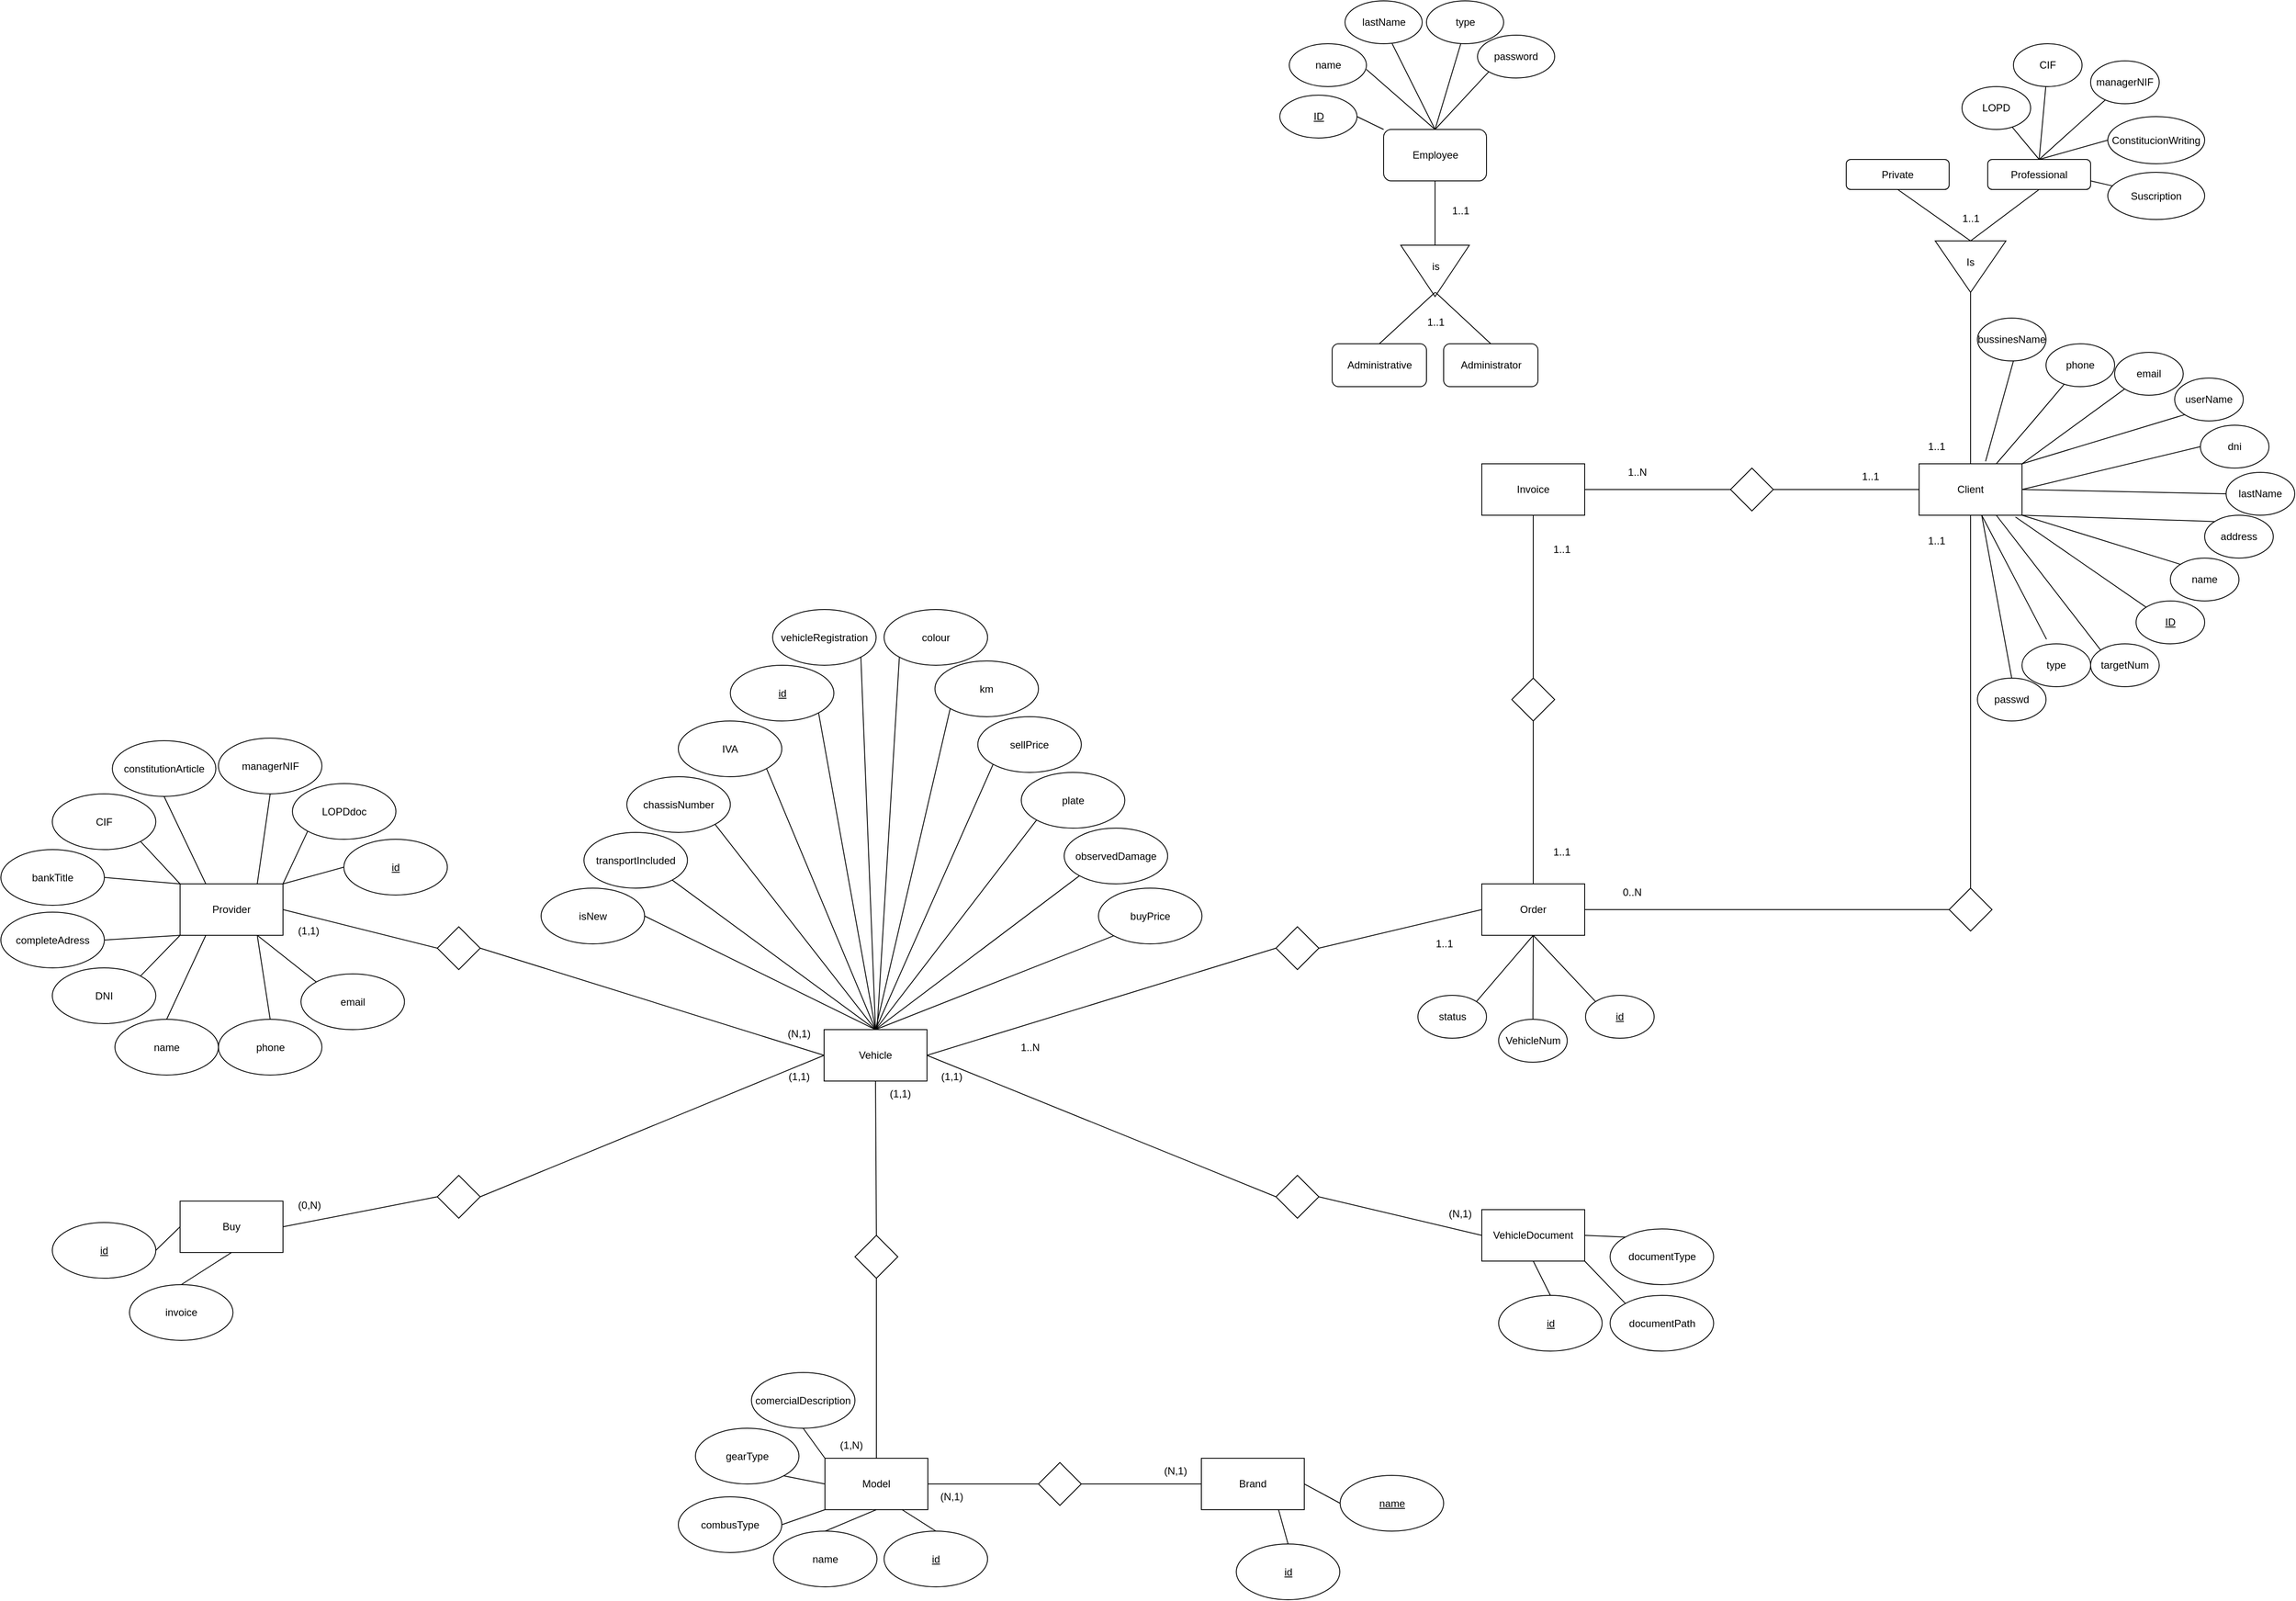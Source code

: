 <mxfile version="22.0.7" type="google">
  <diagram name="Pàgina-1" id="rQd0lZIJdD0Q2j8GUnBG">
    <mxGraphModel grid="1" page="1" gridSize="10" guides="1" tooltips="1" connect="1" arrows="1" fold="1" pageScale="1" pageWidth="827" pageHeight="1169" math="0" shadow="0">
      <root>
        <mxCell id="0" />
        <mxCell id="1" parent="0" />
        <mxCell id="GtskYoYn0J118oQG4hOn-1" value="Vehicle" style="rounded=0;whiteSpace=wrap;html=1;" vertex="1" parent="1">
          <mxGeometry x="1180" y="920" width="120" height="60" as="geometry" />
        </mxCell>
        <mxCell id="GtskYoYn0J118oQG4hOn-2" value="VehicleDocument" style="rounded=0;whiteSpace=wrap;html=1;" vertex="1" parent="1">
          <mxGeometry x="1947" y="1130" width="120" height="60" as="geometry" />
        </mxCell>
        <mxCell id="GtskYoYn0J118oQG4hOn-3" value="Order" style="rounded=0;whiteSpace=wrap;html=1;" vertex="1" parent="1">
          <mxGeometry x="1947" y="750" width="120" height="60" as="geometry" />
        </mxCell>
        <mxCell id="GtskYoYn0J118oQG4hOn-4" value="" style="rhombus;whiteSpace=wrap;html=1;" vertex="1" parent="1">
          <mxGeometry x="1707" y="1090" width="50" height="50" as="geometry" />
        </mxCell>
        <mxCell id="GtskYoYn0J118oQG4hOn-5" value="" style="rhombus;whiteSpace=wrap;html=1;" vertex="1" parent="1">
          <mxGeometry x="1707" y="800" width="50" height="50" as="geometry" />
        </mxCell>
        <mxCell id="GtskYoYn0J118oQG4hOn-6" value="(N,1)" style="text;html=1;strokeColor=none;fillColor=none;align=center;verticalAlign=middle;whiteSpace=wrap;rounded=0;" vertex="1" parent="1">
          <mxGeometry x="1892" y="1120" width="60" height="30" as="geometry" />
        </mxCell>
        <mxCell id="GtskYoYn0J118oQG4hOn-7" value="Model" style="rounded=0;whiteSpace=wrap;html=1;" vertex="1" parent="1">
          <mxGeometry x="1181" y="1420" width="120" height="60" as="geometry" />
        </mxCell>
        <mxCell id="GtskYoYn0J118oQG4hOn-8" value="Brand" style="rounded=0;whiteSpace=wrap;html=1;" vertex="1" parent="1">
          <mxGeometry x="1620" y="1420" width="120" height="60" as="geometry" />
        </mxCell>
        <mxCell id="GtskYoYn0J118oQG4hOn-9" value="" style="rhombus;whiteSpace=wrap;html=1;" vertex="1" parent="1">
          <mxGeometry x="1216" y="1160" width="50" height="50" as="geometry" />
        </mxCell>
        <mxCell id="GtskYoYn0J118oQG4hOn-10" value="" style="rhombus;whiteSpace=wrap;html=1;" vertex="1" parent="1">
          <mxGeometry x="1430" y="1425" width="50" height="50" as="geometry" />
        </mxCell>
        <mxCell id="GtskYoYn0J118oQG4hOn-11" value="" style="endArrow=none;html=1;rounded=0;entryX=0.5;entryY=1;entryDx=0;entryDy=0;exitX=0.5;exitY=0;exitDx=0;exitDy=0;" edge="1" parent="1" source="GtskYoYn0J118oQG4hOn-9" target="GtskYoYn0J118oQG4hOn-1">
          <mxGeometry width="50" height="50" relative="1" as="geometry">
            <mxPoint x="1270" y="1160" as="sourcePoint" />
            <mxPoint x="1320" y="1110" as="targetPoint" />
          </mxGeometry>
        </mxCell>
        <mxCell id="GtskYoYn0J118oQG4hOn-12" value="" style="endArrow=none;html=1;rounded=0;entryX=0.5;entryY=0;entryDx=0;entryDy=0;exitX=0.5;exitY=1;exitDx=0;exitDy=0;" edge="1" parent="1" source="GtskYoYn0J118oQG4hOn-9" target="GtskYoYn0J118oQG4hOn-7">
          <mxGeometry width="50" height="50" relative="1" as="geometry">
            <mxPoint x="1270" y="1160" as="sourcePoint" />
            <mxPoint x="1320" y="1110" as="targetPoint" />
          </mxGeometry>
        </mxCell>
        <mxCell id="GtskYoYn0J118oQG4hOn-13" value="" style="endArrow=none;html=1;rounded=0;entryX=0;entryY=0.5;entryDx=0;entryDy=0;exitX=1;exitY=0.5;exitDx=0;exitDy=0;" edge="1" parent="1" source="GtskYoYn0J118oQG4hOn-10" target="GtskYoYn0J118oQG4hOn-8">
          <mxGeometry width="50" height="50" relative="1" as="geometry">
            <mxPoint x="1270" y="1160" as="sourcePoint" />
            <mxPoint x="1320" y="1110" as="targetPoint" />
          </mxGeometry>
        </mxCell>
        <mxCell id="GtskYoYn0J118oQG4hOn-15" value="" style="endArrow=none;html=1;rounded=0;entryX=0;entryY=0.5;entryDx=0;entryDy=0;exitX=1;exitY=0.5;exitDx=0;exitDy=0;" edge="1" parent="1" source="GtskYoYn0J118oQG4hOn-7" target="GtskYoYn0J118oQG4hOn-10">
          <mxGeometry width="50" height="50" relative="1" as="geometry">
            <mxPoint x="1270" y="1160" as="sourcePoint" />
            <mxPoint x="1320" y="1110" as="targetPoint" />
          </mxGeometry>
        </mxCell>
        <mxCell id="GtskYoYn0J118oQG4hOn-16" value="" style="endArrow=none;html=1;rounded=0;entryX=0;entryY=0.5;entryDx=0;entryDy=0;exitX=1;exitY=0.5;exitDx=0;exitDy=0;" edge="1" parent="1" source="GtskYoYn0J118oQG4hOn-1" target="GtskYoYn0J118oQG4hOn-4">
          <mxGeometry width="50" height="50" relative="1" as="geometry">
            <mxPoint x="1270" y="1130" as="sourcePoint" />
            <mxPoint x="1320" y="1080" as="targetPoint" />
          </mxGeometry>
        </mxCell>
        <mxCell id="GtskYoYn0J118oQG4hOn-17" value="" style="endArrow=none;html=1;rounded=0;entryX=0;entryY=0.5;entryDx=0;entryDy=0;exitX=1;exitY=0.5;exitDx=0;exitDy=0;" edge="1" parent="1" source="GtskYoYn0J118oQG4hOn-4" target="GtskYoYn0J118oQG4hOn-2">
          <mxGeometry width="50" height="50" relative="1" as="geometry">
            <mxPoint x="1447" y="1130" as="sourcePoint" />
            <mxPoint x="1497" y="1080" as="targetPoint" />
          </mxGeometry>
        </mxCell>
        <mxCell id="GtskYoYn0J118oQG4hOn-18" value="" style="endArrow=none;html=1;rounded=0;entryX=0;entryY=0.5;entryDx=0;entryDy=0;exitX=1;exitY=0.5;exitDx=0;exitDy=0;" edge="1" parent="1" source="GtskYoYn0J118oQG4hOn-1" target="GtskYoYn0J118oQG4hOn-5">
          <mxGeometry width="50" height="50" relative="1" as="geometry">
            <mxPoint x="1270" y="1130" as="sourcePoint" />
            <mxPoint x="1320" y="1080" as="targetPoint" />
          </mxGeometry>
        </mxCell>
        <mxCell id="GtskYoYn0J118oQG4hOn-19" value="" style="endArrow=none;html=1;rounded=0;entryX=0;entryY=0.5;entryDx=0;entryDy=0;exitX=1;exitY=0.5;exitDx=0;exitDy=0;" edge="1" parent="1" source="GtskYoYn0J118oQG4hOn-5" target="GtskYoYn0J118oQG4hOn-3">
          <mxGeometry width="50" height="50" relative="1" as="geometry">
            <mxPoint x="1447" y="1130" as="sourcePoint" />
            <mxPoint x="1497" y="1080" as="targetPoint" />
          </mxGeometry>
        </mxCell>
        <mxCell id="GtskYoYn0J118oQG4hOn-20" value="" style="rhombus;whiteSpace=wrap;html=1;" vertex="1" parent="1">
          <mxGeometry x="1982" y="510" width="50" height="50" as="geometry" />
        </mxCell>
        <mxCell id="GtskYoYn0J118oQG4hOn-21" value="Invoice" style="rounded=0;whiteSpace=wrap;html=1;" vertex="1" parent="1">
          <mxGeometry x="1947" y="260" width="120" height="60" as="geometry" />
        </mxCell>
        <mxCell id="GtskYoYn0J118oQG4hOn-22" value="" style="endArrow=none;html=1;rounded=0;entryX=0.5;entryY=1;entryDx=0;entryDy=0;exitX=0.5;exitY=0;exitDx=0;exitDy=0;" edge="1" parent="1" source="GtskYoYn0J118oQG4hOn-3" target="GtskYoYn0J118oQG4hOn-20">
          <mxGeometry width="50" height="50" relative="1" as="geometry">
            <mxPoint x="1727" y="620" as="sourcePoint" />
            <mxPoint x="1777" y="570" as="targetPoint" />
          </mxGeometry>
        </mxCell>
        <mxCell id="GtskYoYn0J118oQG4hOn-23" value="" style="endArrow=none;html=1;rounded=0;entryX=0.5;entryY=1;entryDx=0;entryDy=0;exitX=0.5;exitY=0;exitDx=0;exitDy=0;" edge="1" parent="1" source="GtskYoYn0J118oQG4hOn-20" target="GtskYoYn0J118oQG4hOn-21">
          <mxGeometry width="50" height="50" relative="1" as="geometry">
            <mxPoint x="1727" y="620" as="sourcePoint" />
            <mxPoint x="1777" y="570" as="targetPoint" />
          </mxGeometry>
        </mxCell>
        <mxCell id="GtskYoYn0J118oQG4hOn-24" value="Client" style="rounded=0;whiteSpace=wrap;html=1;" vertex="1" parent="1">
          <mxGeometry x="2457" y="260" width="120" height="60" as="geometry" />
        </mxCell>
        <mxCell id="GtskYoYn0J118oQG4hOn-25" value="" style="rhombus;whiteSpace=wrap;html=1;" vertex="1" parent="1">
          <mxGeometry x="2237" y="265" width="50" height="50" as="geometry" />
        </mxCell>
        <mxCell id="GtskYoYn0J118oQG4hOn-26" value="" style="endArrow=none;html=1;rounded=0;entryX=0;entryY=0.5;entryDx=0;entryDy=0;exitX=1;exitY=0.5;exitDx=0;exitDy=0;" edge="1" parent="1" source="GtskYoYn0J118oQG4hOn-21" target="GtskYoYn0J118oQG4hOn-25">
          <mxGeometry width="50" height="50" relative="1" as="geometry">
            <mxPoint x="2087" y="560" as="sourcePoint" />
            <mxPoint x="2137" y="510" as="targetPoint" />
          </mxGeometry>
        </mxCell>
        <mxCell id="GtskYoYn0J118oQG4hOn-27" value="" style="endArrow=none;html=1;rounded=0;entryX=0;entryY=0.5;entryDx=0;entryDy=0;exitX=1;exitY=0.5;exitDx=0;exitDy=0;" edge="1" parent="1" source="GtskYoYn0J118oQG4hOn-25" target="GtskYoYn0J118oQG4hOn-24">
          <mxGeometry width="50" height="50" relative="1" as="geometry">
            <mxPoint x="2087" y="560" as="sourcePoint" />
            <mxPoint x="2137" y="510" as="targetPoint" />
          </mxGeometry>
        </mxCell>
        <mxCell id="GtskYoYn0J118oQG4hOn-28" value="" style="rhombus;whiteSpace=wrap;html=1;" vertex="1" parent="1">
          <mxGeometry x="2492" y="755" width="50" height="50" as="geometry" />
        </mxCell>
        <mxCell id="GtskYoYn0J118oQG4hOn-29" value="" style="endArrow=none;html=1;rounded=0;entryX=0;entryY=0.5;entryDx=0;entryDy=0;exitX=1;exitY=0.5;exitDx=0;exitDy=0;" edge="1" parent="1" source="GtskYoYn0J118oQG4hOn-3" target="GtskYoYn0J118oQG4hOn-28">
          <mxGeometry width="50" height="50" relative="1" as="geometry">
            <mxPoint x="2087" y="560" as="sourcePoint" />
            <mxPoint x="2137" y="510" as="targetPoint" />
          </mxGeometry>
        </mxCell>
        <mxCell id="GtskYoYn0J118oQG4hOn-30" value="" style="endArrow=none;html=1;rounded=0;entryX=0.5;entryY=1;entryDx=0;entryDy=0;exitX=0.5;exitY=0;exitDx=0;exitDy=0;" edge="1" parent="1" source="GtskYoYn0J118oQG4hOn-28" target="GtskYoYn0J118oQG4hOn-24">
          <mxGeometry width="50" height="50" relative="1" as="geometry">
            <mxPoint x="2087" y="560" as="sourcePoint" />
            <mxPoint x="2137" y="510" as="targetPoint" />
          </mxGeometry>
        </mxCell>
        <mxCell id="GtskYoYn0J118oQG4hOn-31" value="Provider" style="rounded=0;whiteSpace=wrap;html=1;" vertex="1" parent="1">
          <mxGeometry x="429" y="750" width="120" height="60" as="geometry" />
        </mxCell>
        <mxCell id="GtskYoYn0J118oQG4hOn-33" value="" style="rhombus;whiteSpace=wrap;html=1;" vertex="1" parent="1">
          <mxGeometry x="729" y="800" width="50" height="50" as="geometry" />
        </mxCell>
        <mxCell id="GtskYoYn0J118oQG4hOn-34" value="" style="endArrow=none;html=1;rounded=0;entryX=1;entryY=0.5;entryDx=0;entryDy=0;exitX=0;exitY=0.5;exitDx=0;exitDy=0;" edge="1" parent="1" source="GtskYoYn0J118oQG4hOn-1" target="GtskYoYn0J118oQG4hOn-33">
          <mxGeometry width="50" height="50" relative="1" as="geometry">
            <mxPoint x="1310" y="960" as="sourcePoint" />
            <mxPoint x="1540" y="835" as="targetPoint" />
          </mxGeometry>
        </mxCell>
        <mxCell id="GtskYoYn0J118oQG4hOn-35" value="" style="endArrow=none;html=1;rounded=0;entryX=0;entryY=0.5;entryDx=0;entryDy=0;exitX=1;exitY=0.5;exitDx=0;exitDy=0;" edge="1" parent="1" source="GtskYoYn0J118oQG4hOn-31" target="GtskYoYn0J118oQG4hOn-33">
          <mxGeometry width="50" height="50" relative="1" as="geometry">
            <mxPoint x="869" y="1010" as="sourcePoint" />
            <mxPoint x="919" y="960" as="targetPoint" />
          </mxGeometry>
        </mxCell>
        <mxCell id="GtskYoYn0J118oQG4hOn-36" value="" style="rhombus;whiteSpace=wrap;html=1;" vertex="1" parent="1">
          <mxGeometry x="729" y="1090" width="50" height="50" as="geometry" />
        </mxCell>
        <mxCell id="GtskYoYn0J118oQG4hOn-37" value="" style="endArrow=none;html=1;rounded=0;entryX=1;entryY=0.5;entryDx=0;entryDy=0;exitX=0;exitY=0.5;exitDx=0;exitDy=0;" edge="1" parent="1" source="GtskYoYn0J118oQG4hOn-1" target="GtskYoYn0J118oQG4hOn-36">
          <mxGeometry width="50" height="50" relative="1" as="geometry">
            <mxPoint x="1170" y="1095" as="sourcePoint" />
            <mxPoint x="970" y="970" as="targetPoint" />
          </mxGeometry>
        </mxCell>
        <mxCell id="GtskYoYn0J118oQG4hOn-38" value="Buy" style="rounded=0;whiteSpace=wrap;html=1;" vertex="1" parent="1">
          <mxGeometry x="429" y="1120" width="120" height="60" as="geometry" />
        </mxCell>
        <mxCell id="GtskYoYn0J118oQG4hOn-39" value="" style="endArrow=none;html=1;rounded=0;entryX=0;entryY=0.5;entryDx=0;entryDy=0;exitX=1;exitY=0.5;exitDx=0;exitDy=0;" edge="1" parent="1" source="GtskYoYn0J118oQG4hOn-38" target="GtskYoYn0J118oQG4hOn-36">
          <mxGeometry width="50" height="50" relative="1" as="geometry">
            <mxPoint x="559" y="790" as="sourcePoint" />
            <mxPoint x="739" y="835" as="targetPoint" />
          </mxGeometry>
        </mxCell>
        <mxCell id="GtskYoYn0J118oQG4hOn-41" value="transportIncluded" style="ellipse;whiteSpace=wrap;html=1;" vertex="1" parent="1">
          <mxGeometry x="900" y="690" width="120.71" height="65" as="geometry" />
        </mxCell>
        <mxCell id="GtskYoYn0J118oQG4hOn-42" value="Administrator" style="rounded=1;whiteSpace=wrap;html=1;" vertex="1" parent="1">
          <mxGeometry x="1902.5" y="120" width="110" height="50" as="geometry" />
        </mxCell>
        <mxCell id="GtskYoYn0J118oQG4hOn-43" value="Administrative" style="rounded=1;whiteSpace=wrap;html=1;" vertex="1" parent="1">
          <mxGeometry x="1772.5" y="120" width="110" height="50" as="geometry" />
        </mxCell>
        <mxCell id="GtskYoYn0J118oQG4hOn-44" value="" style="triangle;whiteSpace=wrap;html=1;rotation=90;" vertex="1" parent="1">
          <mxGeometry x="1862.5" y="-5" width="60" height="80" as="geometry" />
        </mxCell>
        <mxCell id="GtskYoYn0J118oQG4hOn-45" value="is" style="text;html=1;align=center;verticalAlign=middle;resizable=0;points=[];autosize=1;strokeColor=none;fillColor=none;" vertex="1" parent="1">
          <mxGeometry x="1877.5" y="15" width="30" height="30" as="geometry" />
        </mxCell>
        <mxCell id="GtskYoYn0J118oQG4hOn-46" value="" style="endArrow=none;html=1;rounded=0;exitX=0;exitY=0.5;exitDx=0;exitDy=0;" edge="1" parent="1" source="GtskYoYn0J118oQG4hOn-44">
          <mxGeometry width="50" height="50" relative="1" as="geometry">
            <mxPoint x="1895" y="-40" as="sourcePoint" />
            <mxPoint x="1892.5" y="-70" as="targetPoint" />
          </mxGeometry>
        </mxCell>
        <mxCell id="GtskYoYn0J118oQG4hOn-47" value="1..1" style="text;html=1;align=center;verticalAlign=middle;resizable=0;points=[];autosize=1;strokeColor=none;fillColor=none;" vertex="1" parent="1">
          <mxGeometry x="1902" y="-50" width="40" height="30" as="geometry" />
        </mxCell>
        <mxCell id="GtskYoYn0J118oQG4hOn-48" value="Employee" style="rounded=1;whiteSpace=wrap;html=1;" vertex="1" parent="1">
          <mxGeometry x="1832.5" y="-130" width="120" height="60" as="geometry" />
        </mxCell>
        <mxCell id="GtskYoYn0J118oQG4hOn-49" value="" style="endArrow=none;html=1;rounded=0;exitX=0.5;exitY=0;exitDx=0;exitDy=0;" edge="1" parent="1" source="GtskYoYn0J118oQG4hOn-43">
          <mxGeometry width="50" height="50" relative="1" as="geometry">
            <mxPoint x="1842.5" y="110" as="sourcePoint" />
            <mxPoint x="1892.5" y="60" as="targetPoint" />
          </mxGeometry>
        </mxCell>
        <mxCell id="GtskYoYn0J118oQG4hOn-50" value="" style="endArrow=none;html=1;rounded=0;entryX=0.5;entryY=0;entryDx=0;entryDy=0;" edge="1" parent="1" target="GtskYoYn0J118oQG4hOn-42">
          <mxGeometry width="50" height="50" relative="1" as="geometry">
            <mxPoint x="1893" y="60" as="sourcePoint" />
            <mxPoint x="1942.5" y="10" as="targetPoint" />
          </mxGeometry>
        </mxCell>
        <mxCell id="GtskYoYn0J118oQG4hOn-51" value="name" style="ellipse;whiteSpace=wrap;html=1;" vertex="1" parent="1">
          <mxGeometry x="1722.5" y="-230" width="90" height="50" as="geometry" />
        </mxCell>
        <mxCell id="GtskYoYn0J118oQG4hOn-52" value="lastName" style="ellipse;whiteSpace=wrap;html=1;" vertex="1" parent="1">
          <mxGeometry x="1787.5" y="-280" width="90" height="50" as="geometry" />
        </mxCell>
        <mxCell id="GtskYoYn0J118oQG4hOn-53" value="type" style="ellipse;whiteSpace=wrap;html=1;" vertex="1" parent="1">
          <mxGeometry x="1882.5" y="-280" width="90" height="50" as="geometry" />
        </mxCell>
        <mxCell id="GtskYoYn0J118oQG4hOn-54" value="password" style="ellipse;whiteSpace=wrap;html=1;" vertex="1" parent="1">
          <mxGeometry x="1942" y="-240" width="90" height="50" as="geometry" />
        </mxCell>
        <mxCell id="GtskYoYn0J118oQG4hOn-55" value="" style="endArrow=none;html=1;rounded=0;exitX=0.5;exitY=0;exitDx=0;exitDy=0;" edge="1" parent="1" source="GtskYoYn0J118oQG4hOn-48">
          <mxGeometry width="50" height="50" relative="1" as="geometry">
            <mxPoint x="1762.5" y="-150" as="sourcePoint" />
            <mxPoint x="1812.5" y="-200" as="targetPoint" />
          </mxGeometry>
        </mxCell>
        <mxCell id="GtskYoYn0J118oQG4hOn-56" value="" style="endArrow=none;html=1;rounded=0;exitX=0.5;exitY=0;exitDx=0;exitDy=0;" edge="1" parent="1" source="GtskYoYn0J118oQG4hOn-48">
          <mxGeometry width="50" height="50" relative="1" as="geometry">
            <mxPoint x="1792.5" y="-180" as="sourcePoint" />
            <mxPoint x="1842.5" y="-230" as="targetPoint" />
          </mxGeometry>
        </mxCell>
        <mxCell id="GtskYoYn0J118oQG4hOn-57" value="" style="endArrow=none;html=1;rounded=0;" edge="1" parent="1">
          <mxGeometry width="50" height="50" relative="1" as="geometry">
            <mxPoint x="1892.5" y="-130" as="sourcePoint" />
            <mxPoint x="1922.5" y="-230" as="targetPoint" />
          </mxGeometry>
        </mxCell>
        <mxCell id="GtskYoYn0J118oQG4hOn-58" value="" style="endArrow=none;html=1;rounded=0;exitX=0.5;exitY=0;exitDx=0;exitDy=0;entryX=0;entryY=1;entryDx=0;entryDy=0;" edge="1" parent="1" source="GtskYoYn0J118oQG4hOn-48" target="GtskYoYn0J118oQG4hOn-54">
          <mxGeometry width="50" height="50" relative="1" as="geometry">
            <mxPoint x="1912.5" y="-140" as="sourcePoint" />
            <mxPoint x="1962.5" y="-190" as="targetPoint" />
          </mxGeometry>
        </mxCell>
        <mxCell id="GtskYoYn0J118oQG4hOn-59" value="1..1" style="text;html=1;align=center;verticalAlign=middle;resizable=0;points=[];autosize=1;strokeColor=none;fillColor=none;" vertex="1" parent="1">
          <mxGeometry x="1872.5" y="80" width="40" height="30" as="geometry" />
        </mxCell>
        <mxCell id="GtskYoYn0J118oQG4hOn-60" value="&lt;u&gt;ID&lt;/u&gt;" style="ellipse;whiteSpace=wrap;html=1;" vertex="1" parent="1">
          <mxGeometry x="1711.5" y="-170" width="90" height="50" as="geometry" />
        </mxCell>
        <mxCell id="GtskYoYn0J118oQG4hOn-61" value="" style="endArrow=none;html=1;rounded=0;entryX=1;entryY=0.5;entryDx=0;entryDy=0;exitX=0;exitY=0;exitDx=0;exitDy=0;" edge="1" parent="1" source="GtskYoYn0J118oQG4hOn-48" target="GtskYoYn0J118oQG4hOn-60">
          <mxGeometry width="50" height="50" relative="1" as="geometry">
            <mxPoint x="1831.5" y="-120" as="sourcePoint" />
            <mxPoint x="1881.5" y="-170" as="targetPoint" />
          </mxGeometry>
        </mxCell>
        <mxCell id="GtskYoYn0J118oQG4hOn-63" value="dni" style="ellipse;whiteSpace=wrap;html=1;labelBackgroundColor=none;fontStyle=0;direction=west;" vertex="1" parent="1">
          <mxGeometry x="2785" y="215" width="80" height="50" as="geometry" />
        </mxCell>
        <mxCell id="GtskYoYn0J118oQG4hOn-64" value="email" style="ellipse;whiteSpace=wrap;html=1;labelBackgroundColor=none;fontStyle=0;direction=west;" vertex="1" parent="1">
          <mxGeometry x="2685" y="130" width="80" height="50" as="geometry" />
        </mxCell>
        <mxCell id="GtskYoYn0J118oQG4hOn-65" value="userName" style="ellipse;whiteSpace=wrap;html=1;labelBackgroundColor=none;fontStyle=0;direction=west;" vertex="1" parent="1">
          <mxGeometry x="2755" y="160" width="80" height="50" as="geometry" />
        </mxCell>
        <mxCell id="GtskYoYn0J118oQG4hOn-67" value="lastName" style="ellipse;whiteSpace=wrap;html=1;labelBackgroundColor=none;fontStyle=0;direction=west;" vertex="1" parent="1">
          <mxGeometry x="2815" y="270" width="80" height="50" as="geometry" />
        </mxCell>
        <mxCell id="GtskYoYn0J118oQG4hOn-68" value="name" style="ellipse;whiteSpace=wrap;html=1;labelBackgroundColor=none;fontStyle=0;direction=west;" vertex="1" parent="1">
          <mxGeometry x="2750" y="370" width="80" height="50" as="geometry" />
        </mxCell>
        <mxCell id="GtskYoYn0J118oQG4hOn-69" value="address" style="ellipse;whiteSpace=wrap;html=1;labelBackgroundColor=none;fontStyle=0;direction=west;" vertex="1" parent="1">
          <mxGeometry x="2790" y="320" width="80" height="50" as="geometry" />
        </mxCell>
        <mxCell id="GtskYoYn0J118oQG4hOn-70" value="targetNum" style="ellipse;whiteSpace=wrap;html=1;labelBackgroundColor=none;fontStyle=0;direction=west;" vertex="1" parent="1">
          <mxGeometry x="2657" y="470" width="80" height="50" as="geometry" />
        </mxCell>
        <mxCell id="GtskYoYn0J118oQG4hOn-79" value="" style="endArrow=none;html=1;rounded=0;entryX=1;entryY=0.5;entryDx=0;entryDy=0;fontColor=#000000;labelBackgroundColor=none;fontStyle=0;exitX=0.5;exitY=0;exitDx=0;exitDy=0;" edge="1" parent="1" source="GtskYoYn0J118oQG4hOn-24" target="GtskYoYn0J118oQG4hOn-80">
          <mxGeometry width="50" height="50" relative="1" as="geometry">
            <mxPoint x="2857" y="170" as="sourcePoint" />
            <mxPoint x="2657" y="130" as="targetPoint" />
          </mxGeometry>
        </mxCell>
        <mxCell id="GtskYoYn0J118oQG4hOn-80" value="" style="triangle;whiteSpace=wrap;html=1;direction=east;labelBackgroundColor=none;fontStyle=0;rotation=90;" vertex="1" parent="1">
          <mxGeometry x="2487" y="-11.25" width="60" height="82.5" as="geometry" />
        </mxCell>
        <mxCell id="GtskYoYn0J118oQG4hOn-81" value="" style="endArrow=none;html=1;rounded=0;entryX=0;entryY=0.5;entryDx=0;entryDy=0;fontColor=#000000;labelBackgroundColor=none;fontStyle=0;exitX=0.5;exitY=1;exitDx=0;exitDy=0;" edge="1" parent="1" source="GtskYoYn0J118oQG4hOn-83" target="GtskYoYn0J118oQG4hOn-80">
          <mxGeometry width="50" height="50" relative="1" as="geometry">
            <mxPoint x="2462" y="-60" as="sourcePoint" />
            <mxPoint x="2515" y="3.75" as="targetPoint" />
          </mxGeometry>
        </mxCell>
        <mxCell id="GtskYoYn0J118oQG4hOn-82" value="" style="endArrow=none;html=1;rounded=0;entryX=0;entryY=0.5;entryDx=0;entryDy=0;exitX=0.5;exitY=1;exitDx=0;exitDy=0;fontColor=#000000;labelBackgroundColor=none;fontStyle=0" edge="1" parent="1" source="GtskYoYn0J118oQG4hOn-84" target="GtskYoYn0J118oQG4hOn-80">
          <mxGeometry width="50" height="50" relative="1" as="geometry">
            <mxPoint x="2447" y="-100" as="sourcePoint" />
            <mxPoint x="2515" y="3.75" as="targetPoint" />
          </mxGeometry>
        </mxCell>
        <mxCell id="GtskYoYn0J118oQG4hOn-83" value="Private" style="rounded=1;whiteSpace=wrap;html=1;labelBackgroundColor=none;fontStyle=0" vertex="1" parent="1">
          <mxGeometry x="2372" y="-95" width="120" height="35" as="geometry" />
        </mxCell>
        <mxCell id="GtskYoYn0J118oQG4hOn-84" value="Professional" style="rounded=1;whiteSpace=wrap;html=1;labelBackgroundColor=none;fontStyle=0" vertex="1" parent="1">
          <mxGeometry x="2537" y="-95" width="120" height="35" as="geometry" />
        </mxCell>
        <mxCell id="GtskYoYn0J118oQG4hOn-86" value="LOPD" style="ellipse;whiteSpace=wrap;html=1;labelBackgroundColor=none;fontStyle=0" vertex="1" parent="1">
          <mxGeometry x="2507" y="-180" width="80" height="50" as="geometry" />
        </mxCell>
        <mxCell id="GtskYoYn0J118oQG4hOn-87" value="CIF" style="ellipse;whiteSpace=wrap;html=1;labelBackgroundColor=none;fontStyle=0" vertex="1" parent="1">
          <mxGeometry x="2567" y="-230" width="80" height="50" as="geometry" />
        </mxCell>
        <mxCell id="GtskYoYn0J118oQG4hOn-88" value="managerNIF" style="ellipse;whiteSpace=wrap;html=1;labelBackgroundColor=none;fontStyle=0" vertex="1" parent="1">
          <mxGeometry x="2657" y="-210" width="80" height="50" as="geometry" />
        </mxCell>
        <mxCell id="GtskYoYn0J118oQG4hOn-89" value="ConstitucionWriting" style="ellipse;whiteSpace=wrap;html=1;labelBackgroundColor=none;fontStyle=0" vertex="1" parent="1">
          <mxGeometry x="2677" y="-145" width="113" height="55" as="geometry" />
        </mxCell>
        <mxCell id="GtskYoYn0J118oQG4hOn-91" value="" style="endArrow=none;html=1;rounded=0;entryX=0.5;entryY=0;entryDx=0;entryDy=0;fontColor=#000000;labelBackgroundColor=none;fontStyle=0" edge="1" parent="1" source="GtskYoYn0J118oQG4hOn-86" target="GtskYoYn0J118oQG4hOn-84">
          <mxGeometry width="50" height="50" relative="1" as="geometry">
            <mxPoint x="2874" y="-87" as="sourcePoint" />
            <mxPoint x="3105" y="70" as="targetPoint" />
          </mxGeometry>
        </mxCell>
        <mxCell id="GtskYoYn0J118oQG4hOn-92" value="" style="endArrow=none;html=1;rounded=0;entryX=0.5;entryY=0;entryDx=0;entryDy=0;fontColor=#000000;labelBackgroundColor=none;fontStyle=0" edge="1" parent="1" source="GtskYoYn0J118oQG4hOn-87" target="GtskYoYn0J118oQG4hOn-84">
          <mxGeometry width="50" height="50" relative="1" as="geometry">
            <mxPoint x="2593" y="-130" as="sourcePoint" />
            <mxPoint x="2607" y="-85" as="targetPoint" />
          </mxGeometry>
        </mxCell>
        <mxCell id="GtskYoYn0J118oQG4hOn-93" value="" style="endArrow=none;html=1;rounded=0;entryX=0.5;entryY=0;entryDx=0;entryDy=0;fontColor=#000000;labelBackgroundColor=none;fontStyle=0" edge="1" parent="1" source="GtskYoYn0J118oQG4hOn-88" target="GtskYoYn0J118oQG4hOn-84">
          <mxGeometry width="50" height="50" relative="1" as="geometry">
            <mxPoint x="2603" y="-120" as="sourcePoint" />
            <mxPoint x="2617" y="-75" as="targetPoint" />
          </mxGeometry>
        </mxCell>
        <mxCell id="GtskYoYn0J118oQG4hOn-94" value="" style="endArrow=none;html=1;rounded=0;entryX=0.5;entryY=0;entryDx=0;entryDy=0;exitX=0;exitY=0.5;exitDx=0;exitDy=0;fontColor=#000000;labelBackgroundColor=none;fontStyle=0" edge="1" parent="1" source="GtskYoYn0J118oQG4hOn-89" target="GtskYoYn0J118oQG4hOn-84">
          <mxGeometry width="50" height="50" relative="1" as="geometry">
            <mxPoint x="2613" y="-110" as="sourcePoint" />
            <mxPoint x="2627" y="-65" as="targetPoint" />
          </mxGeometry>
        </mxCell>
        <mxCell id="GtskYoYn0J118oQG4hOn-95" value="&lt;u&gt;id&lt;/u&gt;" style="ellipse;whiteSpace=wrap;html=1;labelBackgroundColor=none;fontStyle=0" vertex="1" parent="1">
          <mxGeometry x="2068" y="880" width="80" height="50" as="geometry" />
        </mxCell>
        <mxCell id="GtskYoYn0J118oQG4hOn-96" value="VehicleNum" style="ellipse;whiteSpace=wrap;html=1;labelBackgroundColor=none;fontStyle=0" vertex="1" parent="1">
          <mxGeometry x="1966.64" y="908" width="80" height="50" as="geometry" />
        </mxCell>
        <mxCell id="GtskYoYn0J118oQG4hOn-97" value="status" style="ellipse;whiteSpace=wrap;html=1;labelBackgroundColor=none;fontStyle=0" vertex="1" parent="1">
          <mxGeometry x="1872.5" y="880" width="80" height="50" as="geometry" />
        </mxCell>
        <mxCell id="Mf4tUPSk8gqxLMfb0aqy-1" value="chassisNumber" style="ellipse;whiteSpace=wrap;html=1;" vertex="1" parent="1">
          <mxGeometry x="950" y="625" width="120.71" height="65" as="geometry" />
        </mxCell>
        <mxCell id="Mf4tUPSk8gqxLMfb0aqy-2" value="isNew" style="ellipse;whiteSpace=wrap;html=1;" vertex="1" parent="1">
          <mxGeometry x="850" y="755" width="120.71" height="65" as="geometry" />
        </mxCell>
        <mxCell id="Mf4tUPSk8gqxLMfb0aqy-3" value="&lt;u&gt;id&lt;/u&gt;" style="ellipse;whiteSpace=wrap;html=1;" vertex="1" parent="1">
          <mxGeometry x="1070.71" y="495" width="120.71" height="65" as="geometry" />
        </mxCell>
        <mxCell id="Mf4tUPSk8gqxLMfb0aqy-4" value="IVA" style="ellipse;whiteSpace=wrap;html=1;" vertex="1" parent="1">
          <mxGeometry x="1010" y="560" width="120.71" height="65" as="geometry" />
        </mxCell>
        <mxCell id="Mf4tUPSk8gqxLMfb0aqy-6" value="km" style="ellipse;whiteSpace=wrap;html=1;" vertex="1" parent="1">
          <mxGeometry x="1309.29" y="490" width="120.71" height="65" as="geometry" />
        </mxCell>
        <mxCell id="Mf4tUPSk8gqxLMfb0aqy-7" value="sellPrice" style="ellipse;whiteSpace=wrap;html=1;" vertex="1" parent="1">
          <mxGeometry x="1359.29" y="555" width="120.71" height="65" as="geometry" />
        </mxCell>
        <mxCell id="Mf4tUPSk8gqxLMfb0aqy-8" value="plate" style="ellipse;whiteSpace=wrap;html=1;" vertex="1" parent="1">
          <mxGeometry x="1410" y="620" width="120.71" height="65" as="geometry" />
        </mxCell>
        <mxCell id="Mf4tUPSk8gqxLMfb0aqy-9" value="observedDamage" style="ellipse;whiteSpace=wrap;html=1;" vertex="1" parent="1">
          <mxGeometry x="1460" y="685" width="120.71" height="65" as="geometry" />
        </mxCell>
        <mxCell id="Mf4tUPSk8gqxLMfb0aqy-10" value="buyPrice" style="ellipse;whiteSpace=wrap;html=1;" vertex="1" parent="1">
          <mxGeometry x="1500" y="755" width="120.71" height="65" as="geometry" />
        </mxCell>
        <mxCell id="Mf4tUPSk8gqxLMfb0aqy-11" value="colour" style="ellipse;whiteSpace=wrap;html=1;" vertex="1" parent="1">
          <mxGeometry x="1250" y="430" width="120.71" height="65" as="geometry" />
        </mxCell>
        <mxCell id="Mf4tUPSk8gqxLMfb0aqy-12" value="vehicleRegistration" style="ellipse;whiteSpace=wrap;html=1;" vertex="1" parent="1">
          <mxGeometry x="1120" y="430" width="120.71" height="65" as="geometry" />
        </mxCell>
        <mxCell id="Mf4tUPSk8gqxLMfb0aqy-13" value="" style="endArrow=none;html=1;rounded=0;entryX=0.5;entryY=0;entryDx=0;entryDy=0;exitX=1;exitY=0.5;exitDx=0;exitDy=0;" edge="1" parent="1" source="Mf4tUPSk8gqxLMfb0aqy-2" target="GtskYoYn0J118oQG4hOn-1">
          <mxGeometry width="50" height="50" relative="1" as="geometry">
            <mxPoint x="1220" y="740" as="sourcePoint" />
            <mxPoint x="1270" y="690" as="targetPoint" />
          </mxGeometry>
        </mxCell>
        <mxCell id="Mf4tUPSk8gqxLMfb0aqy-14" value="" style="endArrow=none;html=1;rounded=0;exitX=1;exitY=1;exitDx=0;exitDy=0;entryX=0.5;entryY=0;entryDx=0;entryDy=0;" edge="1" parent="1" source="GtskYoYn0J118oQG4hOn-41" target="GtskYoYn0J118oQG4hOn-1">
          <mxGeometry width="50" height="50" relative="1" as="geometry">
            <mxPoint x="981" y="798" as="sourcePoint" />
            <mxPoint x="1260" y="780" as="targetPoint" />
          </mxGeometry>
        </mxCell>
        <mxCell id="Mf4tUPSk8gqxLMfb0aqy-15" value="" style="endArrow=none;html=1;rounded=0;entryX=1;entryY=1;entryDx=0;entryDy=0;exitX=0.5;exitY=0;exitDx=0;exitDy=0;" edge="1" parent="1" source="GtskYoYn0J118oQG4hOn-1" target="Mf4tUPSk8gqxLMfb0aqy-1">
          <mxGeometry width="50" height="50" relative="1" as="geometry">
            <mxPoint x="1220" y="740" as="sourcePoint" />
            <mxPoint x="1270" y="690" as="targetPoint" />
          </mxGeometry>
        </mxCell>
        <mxCell id="Mf4tUPSk8gqxLMfb0aqy-16" value="" style="endArrow=none;html=1;rounded=0;entryX=1;entryY=1;entryDx=0;entryDy=0;exitX=0.5;exitY=0;exitDx=0;exitDy=0;" edge="1" parent="1" source="GtskYoYn0J118oQG4hOn-1" target="Mf4tUPSk8gqxLMfb0aqy-4">
          <mxGeometry width="50" height="50" relative="1" as="geometry">
            <mxPoint x="1220" y="740" as="sourcePoint" />
            <mxPoint x="1270" y="690" as="targetPoint" />
          </mxGeometry>
        </mxCell>
        <mxCell id="Mf4tUPSk8gqxLMfb0aqy-17" value="" style="endArrow=none;html=1;rounded=0;entryX=1;entryY=1;entryDx=0;entryDy=0;exitX=0.5;exitY=0;exitDx=0;exitDy=0;" edge="1" parent="1" source="GtskYoYn0J118oQG4hOn-1" target="Mf4tUPSk8gqxLMfb0aqy-3">
          <mxGeometry width="50" height="50" relative="1" as="geometry">
            <mxPoint x="1220" y="740" as="sourcePoint" />
            <mxPoint x="1270" y="690" as="targetPoint" />
          </mxGeometry>
        </mxCell>
        <mxCell id="Mf4tUPSk8gqxLMfb0aqy-18" value="" style="endArrow=none;html=1;rounded=0;entryX=1;entryY=1;entryDx=0;entryDy=0;exitX=0.5;exitY=0;exitDx=0;exitDy=0;" edge="1" parent="1" source="GtskYoYn0J118oQG4hOn-1" target="Mf4tUPSk8gqxLMfb0aqy-12">
          <mxGeometry width="50" height="50" relative="1" as="geometry">
            <mxPoint x="1220" y="740" as="sourcePoint" />
            <mxPoint x="1270" y="690" as="targetPoint" />
          </mxGeometry>
        </mxCell>
        <mxCell id="Mf4tUPSk8gqxLMfb0aqy-19" value="" style="endArrow=none;html=1;rounded=0;entryX=0;entryY=1;entryDx=0;entryDy=0;" edge="1" parent="1" source="GtskYoYn0J118oQG4hOn-1" target="Mf4tUPSk8gqxLMfb0aqy-11">
          <mxGeometry width="50" height="50" relative="1" as="geometry">
            <mxPoint x="1220" y="740" as="sourcePoint" />
            <mxPoint x="1270" y="690" as="targetPoint" />
          </mxGeometry>
        </mxCell>
        <mxCell id="Mf4tUPSk8gqxLMfb0aqy-20" value="" style="endArrow=none;html=1;rounded=0;entryX=0;entryY=1;entryDx=0;entryDy=0;exitX=0.5;exitY=0;exitDx=0;exitDy=0;" edge="1" parent="1" source="GtskYoYn0J118oQG4hOn-1" target="Mf4tUPSk8gqxLMfb0aqy-6">
          <mxGeometry width="50" height="50" relative="1" as="geometry">
            <mxPoint x="1220" y="740" as="sourcePoint" />
            <mxPoint x="1270" y="690" as="targetPoint" />
          </mxGeometry>
        </mxCell>
        <mxCell id="Mf4tUPSk8gqxLMfb0aqy-21" value="" style="endArrow=none;html=1;rounded=0;entryX=0;entryY=1;entryDx=0;entryDy=0;exitX=0.5;exitY=0;exitDx=0;exitDy=0;" edge="1" parent="1" source="GtskYoYn0J118oQG4hOn-1" target="Mf4tUPSk8gqxLMfb0aqy-7">
          <mxGeometry width="50" height="50" relative="1" as="geometry">
            <mxPoint x="1220" y="740" as="sourcePoint" />
            <mxPoint x="1270" y="690" as="targetPoint" />
          </mxGeometry>
        </mxCell>
        <mxCell id="Mf4tUPSk8gqxLMfb0aqy-22" value="" style="endArrow=none;html=1;rounded=0;entryX=0;entryY=1;entryDx=0;entryDy=0;exitX=0.5;exitY=0;exitDx=0;exitDy=0;" edge="1" parent="1" source="GtskYoYn0J118oQG4hOn-1" target="Mf4tUPSk8gqxLMfb0aqy-8">
          <mxGeometry width="50" height="50" relative="1" as="geometry">
            <mxPoint x="1220" y="740" as="sourcePoint" />
            <mxPoint x="1270" y="690" as="targetPoint" />
          </mxGeometry>
        </mxCell>
        <mxCell id="Mf4tUPSk8gqxLMfb0aqy-23" value="" style="endArrow=none;html=1;rounded=0;entryX=0;entryY=1;entryDx=0;entryDy=0;exitX=0.5;exitY=0;exitDx=0;exitDy=0;" edge="1" parent="1" source="GtskYoYn0J118oQG4hOn-1" target="Mf4tUPSk8gqxLMfb0aqy-9">
          <mxGeometry width="50" height="50" relative="1" as="geometry">
            <mxPoint x="1220" y="740" as="sourcePoint" />
            <mxPoint x="1270" y="690" as="targetPoint" />
          </mxGeometry>
        </mxCell>
        <mxCell id="Mf4tUPSk8gqxLMfb0aqy-24" value="" style="endArrow=none;html=1;rounded=0;entryX=0;entryY=1;entryDx=0;entryDy=0;exitX=0.5;exitY=0;exitDx=0;exitDy=0;" edge="1" parent="1" source="GtskYoYn0J118oQG4hOn-1" target="Mf4tUPSk8gqxLMfb0aqy-10">
          <mxGeometry width="50" height="50" relative="1" as="geometry">
            <mxPoint x="1220" y="740" as="sourcePoint" />
            <mxPoint x="1270" y="690" as="targetPoint" />
          </mxGeometry>
        </mxCell>
        <mxCell id="Mf4tUPSk8gqxLMfb0aqy-25" value="&lt;div&gt;(0,N)&lt;/div&gt;" style="text;html=1;strokeColor=none;fillColor=none;align=center;verticalAlign=middle;whiteSpace=wrap;rounded=0;" vertex="1" parent="1">
          <mxGeometry x="550" y="1110" width="60" height="30" as="geometry" />
        </mxCell>
        <mxCell id="Mf4tUPSk8gqxLMfb0aqy-26" value="&lt;div&gt;(1,1)&lt;/div&gt;" style="text;html=1;strokeColor=none;fillColor=none;align=center;verticalAlign=middle;whiteSpace=wrap;rounded=0;" vertex="1" parent="1">
          <mxGeometry x="1121" y="960" width="60" height="30" as="geometry" />
        </mxCell>
        <mxCell id="Mf4tUPSk8gqxLMfb0aqy-27" value="&lt;div&gt;(N,1)&lt;/div&gt;" style="text;html=1;strokeColor=none;fillColor=none;align=center;verticalAlign=middle;whiteSpace=wrap;rounded=0;" vertex="1" parent="1">
          <mxGeometry x="1121" y="910" width="60" height="30" as="geometry" />
        </mxCell>
        <mxCell id="Mf4tUPSk8gqxLMfb0aqy-28" value="(1,1)" style="text;html=1;strokeColor=none;fillColor=none;align=center;verticalAlign=middle;whiteSpace=wrap;rounded=0;" vertex="1" parent="1">
          <mxGeometry x="549" y="790" width="60" height="30" as="geometry" />
        </mxCell>
        <mxCell id="Mf4tUPSk8gqxLMfb0aqy-30" value="(1,1)" style="text;html=1;strokeColor=none;fillColor=none;align=center;verticalAlign=middle;whiteSpace=wrap;rounded=0;" vertex="1" parent="1">
          <mxGeometry x="1299.29" y="960" width="60" height="30" as="geometry" />
        </mxCell>
        <mxCell id="Mf4tUPSk8gqxLMfb0aqy-31" value="&lt;u&gt;id&lt;/u&gt;" style="ellipse;whiteSpace=wrap;html=1;" vertex="1" parent="1">
          <mxGeometry x="1966.64" y="1230" width="120.71" height="65" as="geometry" />
        </mxCell>
        <mxCell id="Mf4tUPSk8gqxLMfb0aqy-32" value="documentType" style="ellipse;whiteSpace=wrap;html=1;" vertex="1" parent="1">
          <mxGeometry x="2096.64" y="1152.5" width="120.71" height="65" as="geometry" />
        </mxCell>
        <mxCell id="Mf4tUPSk8gqxLMfb0aqy-33" value="documentPath" style="ellipse;whiteSpace=wrap;html=1;" vertex="1" parent="1">
          <mxGeometry x="2096.64" y="1230" width="120.71" height="65" as="geometry" />
        </mxCell>
        <mxCell id="Mf4tUPSk8gqxLMfb0aqy-34" value="" style="endArrow=none;html=1;rounded=0;entryX=0.5;entryY=0;entryDx=0;entryDy=0;exitX=0.5;exitY=1;exitDx=0;exitDy=0;" edge="1" parent="1" source="GtskYoYn0J118oQG4hOn-2" target="Mf4tUPSk8gqxLMfb0aqy-31">
          <mxGeometry width="50" height="50" relative="1" as="geometry">
            <mxPoint x="1770" y="1030" as="sourcePoint" />
            <mxPoint x="1820" y="980" as="targetPoint" />
          </mxGeometry>
        </mxCell>
        <mxCell id="Mf4tUPSk8gqxLMfb0aqy-35" value="" style="endArrow=none;html=1;rounded=0;entryX=0;entryY=0;entryDx=0;entryDy=0;exitX=1;exitY=1;exitDx=0;exitDy=0;" edge="1" parent="1" source="GtskYoYn0J118oQG4hOn-2" target="Mf4tUPSk8gqxLMfb0aqy-33">
          <mxGeometry width="50" height="50" relative="1" as="geometry">
            <mxPoint x="1770" y="1030" as="sourcePoint" />
            <mxPoint x="1820" y="980" as="targetPoint" />
          </mxGeometry>
        </mxCell>
        <mxCell id="Mf4tUPSk8gqxLMfb0aqy-36" value="" style="endArrow=none;html=1;rounded=0;entryX=0;entryY=0;entryDx=0;entryDy=0;exitX=1;exitY=0.5;exitDx=0;exitDy=0;" edge="1" parent="1" source="GtskYoYn0J118oQG4hOn-2" target="Mf4tUPSk8gqxLMfb0aqy-32">
          <mxGeometry width="50" height="50" relative="1" as="geometry">
            <mxPoint x="1770" y="1030" as="sourcePoint" />
            <mxPoint x="1820" y="980" as="targetPoint" />
          </mxGeometry>
        </mxCell>
        <mxCell id="Mf4tUPSk8gqxLMfb0aqy-37" value="&lt;u&gt;name&lt;/u&gt;" style="ellipse;whiteSpace=wrap;html=1;" vertex="1" parent="1">
          <mxGeometry x="1781.79" y="1440" width="120.71" height="65" as="geometry" />
        </mxCell>
        <mxCell id="Mf4tUPSk8gqxLMfb0aqy-38" value="&lt;u&gt;id&lt;/u&gt;" style="ellipse;whiteSpace=wrap;html=1;" vertex="1" parent="1">
          <mxGeometry x="1660.71" y="1520" width="120.71" height="65" as="geometry" />
        </mxCell>
        <mxCell id="Mf4tUPSk8gqxLMfb0aqy-39" value="" style="endArrow=none;html=1;rounded=0;entryX=0.75;entryY=1;entryDx=0;entryDy=0;exitX=0.5;exitY=0;exitDx=0;exitDy=0;" edge="1" parent="1" source="Mf4tUPSk8gqxLMfb0aqy-38" target="GtskYoYn0J118oQG4hOn-8">
          <mxGeometry width="50" height="50" relative="1" as="geometry">
            <mxPoint x="1810" y="1170" as="sourcePoint" />
            <mxPoint x="1860" y="1120" as="targetPoint" />
          </mxGeometry>
        </mxCell>
        <mxCell id="Mf4tUPSk8gqxLMfb0aqy-40" value="" style="endArrow=none;html=1;rounded=0;entryX=0;entryY=0.5;entryDx=0;entryDy=0;exitX=1;exitY=0.5;exitDx=0;exitDy=0;" edge="1" parent="1" source="GtskYoYn0J118oQG4hOn-8" target="Mf4tUPSk8gqxLMfb0aqy-37">
          <mxGeometry width="50" height="50" relative="1" as="geometry">
            <mxPoint x="1810" y="1170" as="sourcePoint" />
            <mxPoint x="1860" y="1120" as="targetPoint" />
          </mxGeometry>
        </mxCell>
        <mxCell id="Mf4tUPSk8gqxLMfb0aqy-41" value="(N,1)" style="text;html=1;strokeColor=none;fillColor=none;align=center;verticalAlign=middle;whiteSpace=wrap;rounded=0;" vertex="1" parent="1">
          <mxGeometry x="1560" y="1420" width="60" height="30" as="geometry" />
        </mxCell>
        <mxCell id="Mf4tUPSk8gqxLMfb0aqy-42" value="(N,1)" style="text;html=1;strokeColor=none;fillColor=none;align=center;verticalAlign=middle;whiteSpace=wrap;rounded=0;" vertex="1" parent="1">
          <mxGeometry x="1299.29" y="1450" width="60" height="30" as="geometry" />
        </mxCell>
        <mxCell id="Mf4tUPSk8gqxLMfb0aqy-43" value="comercialDescription" style="ellipse;whiteSpace=wrap;html=1;" vertex="1" parent="1">
          <mxGeometry x="1095.29" y="1320" width="120.71" height="65" as="geometry" />
        </mxCell>
        <mxCell id="Mf4tUPSk8gqxLMfb0aqy-44" value="gearType" style="ellipse;whiteSpace=wrap;html=1;" vertex="1" parent="1">
          <mxGeometry x="1030" y="1385" width="120.71" height="65" as="geometry" />
        </mxCell>
        <mxCell id="Mf4tUPSk8gqxLMfb0aqy-45" value="combusType" style="ellipse;whiteSpace=wrap;html=1;" vertex="1" parent="1">
          <mxGeometry x="1010" y="1465" width="120.71" height="65" as="geometry" />
        </mxCell>
        <mxCell id="Mf4tUPSk8gqxLMfb0aqy-46" value="name" style="ellipse;whiteSpace=wrap;html=1;" vertex="1" parent="1">
          <mxGeometry x="1121" y="1505" width="120.71" height="65" as="geometry" />
        </mxCell>
        <mxCell id="Mf4tUPSk8gqxLMfb0aqy-47" value="&lt;u&gt;id&lt;/u&gt;" style="ellipse;whiteSpace=wrap;html=1;" vertex="1" parent="1">
          <mxGeometry x="1250" y="1505" width="120.71" height="65" as="geometry" />
        </mxCell>
        <mxCell id="Mf4tUPSk8gqxLMfb0aqy-48" value="" style="endArrow=none;html=1;rounded=0;entryX=0.75;entryY=1;entryDx=0;entryDy=0;exitX=0.5;exitY=0;exitDx=0;exitDy=0;" edge="1" parent="1" source="Mf4tUPSk8gqxLMfb0aqy-47" target="GtskYoYn0J118oQG4hOn-7">
          <mxGeometry width="50" height="50" relative="1" as="geometry">
            <mxPoint x="1770" y="1170" as="sourcePoint" />
            <mxPoint x="1820" y="1120" as="targetPoint" />
          </mxGeometry>
        </mxCell>
        <mxCell id="Mf4tUPSk8gqxLMfb0aqy-49" value="" style="endArrow=none;html=1;rounded=0;entryX=0.5;entryY=1;entryDx=0;entryDy=0;exitX=0.5;exitY=0;exitDx=0;exitDy=0;" edge="1" parent="1" source="Mf4tUPSk8gqxLMfb0aqy-46" target="GtskYoYn0J118oQG4hOn-7">
          <mxGeometry width="50" height="50" relative="1" as="geometry">
            <mxPoint x="1770" y="1170" as="sourcePoint" />
            <mxPoint x="1820" y="1120" as="targetPoint" />
          </mxGeometry>
        </mxCell>
        <mxCell id="Mf4tUPSk8gqxLMfb0aqy-50" value="" style="endArrow=none;html=1;rounded=0;entryX=0;entryY=1;entryDx=0;entryDy=0;exitX=1;exitY=0.5;exitDx=0;exitDy=0;" edge="1" parent="1" source="Mf4tUPSk8gqxLMfb0aqy-45" target="GtskYoYn0J118oQG4hOn-7">
          <mxGeometry width="50" height="50" relative="1" as="geometry">
            <mxPoint x="1770" y="1170" as="sourcePoint" />
            <mxPoint x="1820" y="1120" as="targetPoint" />
          </mxGeometry>
        </mxCell>
        <mxCell id="Mf4tUPSk8gqxLMfb0aqy-51" value="" style="endArrow=none;html=1;rounded=0;entryX=1;entryY=1;entryDx=0;entryDy=0;exitX=0;exitY=0.5;exitDx=0;exitDy=0;" edge="1" parent="1" source="GtskYoYn0J118oQG4hOn-7" target="Mf4tUPSk8gqxLMfb0aqy-44">
          <mxGeometry width="50" height="50" relative="1" as="geometry">
            <mxPoint x="1770" y="1170" as="sourcePoint" />
            <mxPoint x="1820" y="1120" as="targetPoint" />
          </mxGeometry>
        </mxCell>
        <mxCell id="Mf4tUPSk8gqxLMfb0aqy-52" value="" style="endArrow=none;html=1;rounded=0;entryX=0.5;entryY=1;entryDx=0;entryDy=0;exitX=0;exitY=0;exitDx=0;exitDy=0;" edge="1" parent="1" source="GtskYoYn0J118oQG4hOn-7" target="Mf4tUPSk8gqxLMfb0aqy-43">
          <mxGeometry width="50" height="50" relative="1" as="geometry">
            <mxPoint x="1770" y="1170" as="sourcePoint" />
            <mxPoint x="1820" y="1120" as="targetPoint" />
          </mxGeometry>
        </mxCell>
        <mxCell id="Mf4tUPSk8gqxLMfb0aqy-53" value="(1,N)" style="text;html=1;strokeColor=none;fillColor=none;align=center;verticalAlign=middle;whiteSpace=wrap;rounded=0;" vertex="1" parent="1">
          <mxGeometry x="1181.71" y="1390" width="60" height="30" as="geometry" />
        </mxCell>
        <mxCell id="Mf4tUPSk8gqxLMfb0aqy-54" value="(1,1)" style="text;html=1;strokeColor=none;fillColor=none;align=center;verticalAlign=middle;whiteSpace=wrap;rounded=0;" vertex="1" parent="1">
          <mxGeometry x="1239.29" y="980" width="60" height="30" as="geometry" />
        </mxCell>
        <mxCell id="Mf4tUPSk8gqxLMfb0aqy-55" value="invoice" style="ellipse;whiteSpace=wrap;html=1;" vertex="1" parent="1">
          <mxGeometry x="370" y="1217.5" width="120.71" height="65" as="geometry" />
        </mxCell>
        <mxCell id="Mf4tUPSk8gqxLMfb0aqy-56" value="&lt;u&gt;id&lt;/u&gt;" style="ellipse;whiteSpace=wrap;html=1;" vertex="1" parent="1">
          <mxGeometry x="280" y="1145" width="120.71" height="65" as="geometry" />
        </mxCell>
        <mxCell id="Mf4tUPSk8gqxLMfb0aqy-57" value="" style="endArrow=none;html=1;rounded=0;entryX=0;entryY=0.5;entryDx=0;entryDy=0;exitX=1;exitY=0.5;exitDx=0;exitDy=0;" edge="1" parent="1" source="Mf4tUPSk8gqxLMfb0aqy-56" target="GtskYoYn0J118oQG4hOn-38">
          <mxGeometry width="50" height="50" relative="1" as="geometry">
            <mxPoint x="630" y="1170" as="sourcePoint" />
            <mxPoint x="680" y="1120" as="targetPoint" />
          </mxGeometry>
        </mxCell>
        <mxCell id="Mf4tUPSk8gqxLMfb0aqy-58" value="" style="endArrow=none;html=1;rounded=0;entryX=0.5;entryY=1;entryDx=0;entryDy=0;exitX=0.5;exitY=0;exitDx=0;exitDy=0;" edge="1" parent="1" source="Mf4tUPSk8gqxLMfb0aqy-55" target="GtskYoYn0J118oQG4hOn-38">
          <mxGeometry width="50" height="50" relative="1" as="geometry">
            <mxPoint x="630" y="1170" as="sourcePoint" />
            <mxPoint x="680" y="1120" as="targetPoint" />
          </mxGeometry>
        </mxCell>
        <mxCell id="Mf4tUPSk8gqxLMfb0aqy-59" value="&lt;u style=&quot;border-color: var(--border-color);&quot;&gt;id&lt;/u&gt;" style="ellipse;whiteSpace=wrap;html=1;" vertex="1" parent="1">
          <mxGeometry x="620" y="698" width="120.71" height="65" as="geometry" />
        </mxCell>
        <mxCell id="Mf4tUPSk8gqxLMfb0aqy-60" value="CIF" style="ellipse;whiteSpace=wrap;html=1;" vertex="1" parent="1">
          <mxGeometry x="280.0" y="645" width="120.71" height="65" as="geometry" />
        </mxCell>
        <mxCell id="Mf4tUPSk8gqxLMfb0aqy-61" value="constitutionArticle" style="ellipse;whiteSpace=wrap;html=1;" vertex="1" parent="1">
          <mxGeometry x="350.0" y="583" width="120.71" height="65" as="geometry" />
        </mxCell>
        <mxCell id="Mf4tUPSk8gqxLMfb0aqy-62" value="LOPDdoc" style="ellipse;whiteSpace=wrap;html=1;" vertex="1" parent="1">
          <mxGeometry x="560" y="633" width="120.71" height="65" as="geometry" />
        </mxCell>
        <mxCell id="Mf4tUPSk8gqxLMfb0aqy-63" value="managerNIF" style="ellipse;whiteSpace=wrap;html=1;" vertex="1" parent="1">
          <mxGeometry x="473.71" y="580" width="120.71" height="65" as="geometry" />
        </mxCell>
        <mxCell id="Mf4tUPSk8gqxLMfb0aqy-64" value="completeAdress" style="ellipse;whiteSpace=wrap;html=1;" vertex="1" parent="1">
          <mxGeometry x="220" y="783" width="120.71" height="65" as="geometry" />
        </mxCell>
        <mxCell id="Mf4tUPSk8gqxLMfb0aqy-65" value="DNI" style="ellipse;whiteSpace=wrap;html=1;" vertex="1" parent="1">
          <mxGeometry x="280" y="848" width="120.71" height="65" as="geometry" />
        </mxCell>
        <mxCell id="Mf4tUPSk8gqxLMfb0aqy-66" value="phone" style="ellipse;whiteSpace=wrap;html=1;" vertex="1" parent="1">
          <mxGeometry x="473.71" y="908" width="120.71" height="65" as="geometry" />
        </mxCell>
        <mxCell id="Mf4tUPSk8gqxLMfb0aqy-67" value="email" style="ellipse;whiteSpace=wrap;html=1;" vertex="1" parent="1">
          <mxGeometry x="570" y="855" width="120.71" height="65" as="geometry" />
        </mxCell>
        <mxCell id="Mf4tUPSk8gqxLMfb0aqy-68" value="name" style="ellipse;whiteSpace=wrap;html=1;" vertex="1" parent="1">
          <mxGeometry x="353" y="908" width="120.71" height="65" as="geometry" />
        </mxCell>
        <mxCell id="Mf4tUPSk8gqxLMfb0aqy-69" value="bankTitle" style="ellipse;whiteSpace=wrap;html=1;" vertex="1" parent="1">
          <mxGeometry x="220" y="710" width="120.71" height="65" as="geometry" />
        </mxCell>
        <mxCell id="Mf4tUPSk8gqxLMfb0aqy-70" value="" style="endArrow=none;html=1;rounded=0;entryX=0;entryY=0.5;entryDx=0;entryDy=0;exitX=1;exitY=0;exitDx=0;exitDy=0;" edge="1" parent="1" source="GtskYoYn0J118oQG4hOn-31" target="Mf4tUPSk8gqxLMfb0aqy-59">
          <mxGeometry width="50" height="50" relative="1" as="geometry">
            <mxPoint x="560" y="890" as="sourcePoint" />
            <mxPoint x="610" y="840" as="targetPoint" />
          </mxGeometry>
        </mxCell>
        <mxCell id="Mf4tUPSk8gqxLMfb0aqy-71" value="" style="endArrow=none;html=1;rounded=0;entryX=0;entryY=1;entryDx=0;entryDy=0;exitX=1;exitY=0;exitDx=0;exitDy=0;" edge="1" parent="1" source="GtskYoYn0J118oQG4hOn-31" target="Mf4tUPSk8gqxLMfb0aqy-62">
          <mxGeometry width="50" height="50" relative="1" as="geometry">
            <mxPoint x="560" y="890" as="sourcePoint" />
            <mxPoint x="610" y="840" as="targetPoint" />
          </mxGeometry>
        </mxCell>
        <mxCell id="Mf4tUPSk8gqxLMfb0aqy-72" value="" style="endArrow=none;html=1;rounded=0;entryX=0.5;entryY=1;entryDx=0;entryDy=0;exitX=0.75;exitY=0;exitDx=0;exitDy=0;" edge="1" parent="1" source="GtskYoYn0J118oQG4hOn-31" target="Mf4tUPSk8gqxLMfb0aqy-63">
          <mxGeometry width="50" height="50" relative="1" as="geometry">
            <mxPoint x="560" y="890" as="sourcePoint" />
            <mxPoint x="610" y="840" as="targetPoint" />
          </mxGeometry>
        </mxCell>
        <mxCell id="Mf4tUPSk8gqxLMfb0aqy-73" value="" style="endArrow=none;html=1;rounded=0;entryX=0.5;entryY=1;entryDx=0;entryDy=0;exitX=0.25;exitY=0;exitDx=0;exitDy=0;" edge="1" parent="1" source="GtskYoYn0J118oQG4hOn-31" target="Mf4tUPSk8gqxLMfb0aqy-61">
          <mxGeometry width="50" height="50" relative="1" as="geometry">
            <mxPoint x="560" y="890" as="sourcePoint" />
            <mxPoint x="610" y="840" as="targetPoint" />
          </mxGeometry>
        </mxCell>
        <mxCell id="Mf4tUPSk8gqxLMfb0aqy-74" value="" style="endArrow=none;html=1;rounded=0;entryX=1;entryY=1;entryDx=0;entryDy=0;exitX=0;exitY=0;exitDx=0;exitDy=0;" edge="1" parent="1" source="GtskYoYn0J118oQG4hOn-31" target="Mf4tUPSk8gqxLMfb0aqy-60">
          <mxGeometry width="50" height="50" relative="1" as="geometry">
            <mxPoint x="560" y="890" as="sourcePoint" />
            <mxPoint x="610" y="840" as="targetPoint" />
          </mxGeometry>
        </mxCell>
        <mxCell id="Mf4tUPSk8gqxLMfb0aqy-75" value="" style="endArrow=none;html=1;rounded=0;entryX=1;entryY=0.5;entryDx=0;entryDy=0;exitX=0;exitY=0;exitDx=0;exitDy=0;" edge="1" parent="1" source="GtskYoYn0J118oQG4hOn-31" target="Mf4tUPSk8gqxLMfb0aqy-69">
          <mxGeometry width="50" height="50" relative="1" as="geometry">
            <mxPoint x="560" y="890" as="sourcePoint" />
            <mxPoint x="610" y="840" as="targetPoint" />
          </mxGeometry>
        </mxCell>
        <mxCell id="Mf4tUPSk8gqxLMfb0aqy-76" value="" style="endArrow=none;html=1;rounded=0;entryX=0;entryY=1;entryDx=0;entryDy=0;exitX=1;exitY=0.5;exitDx=0;exitDy=0;" edge="1" parent="1" source="Mf4tUPSk8gqxLMfb0aqy-64" target="GtskYoYn0J118oQG4hOn-31">
          <mxGeometry width="50" height="50" relative="1" as="geometry">
            <mxPoint x="560" y="890" as="sourcePoint" />
            <mxPoint x="610" y="840" as="targetPoint" />
          </mxGeometry>
        </mxCell>
        <mxCell id="Mf4tUPSk8gqxLMfb0aqy-77" value="" style="endArrow=none;html=1;rounded=0;entryX=0;entryY=1;entryDx=0;entryDy=0;exitX=1;exitY=0;exitDx=0;exitDy=0;" edge="1" parent="1" source="Mf4tUPSk8gqxLMfb0aqy-65" target="GtskYoYn0J118oQG4hOn-31">
          <mxGeometry width="50" height="50" relative="1" as="geometry">
            <mxPoint x="560" y="890" as="sourcePoint" />
            <mxPoint x="610" y="840" as="targetPoint" />
          </mxGeometry>
        </mxCell>
        <mxCell id="Mf4tUPSk8gqxLMfb0aqy-78" value="" style="endArrow=none;html=1;rounded=0;entryX=0.25;entryY=1;entryDx=0;entryDy=0;exitX=0.5;exitY=0;exitDx=0;exitDy=0;" edge="1" parent="1" source="Mf4tUPSk8gqxLMfb0aqy-68" target="GtskYoYn0J118oQG4hOn-31">
          <mxGeometry width="50" height="50" relative="1" as="geometry">
            <mxPoint x="560" y="890" as="sourcePoint" />
            <mxPoint x="610" y="840" as="targetPoint" />
          </mxGeometry>
        </mxCell>
        <mxCell id="Mf4tUPSk8gqxLMfb0aqy-79" value="" style="endArrow=none;html=1;rounded=0;entryX=0.75;entryY=1;entryDx=0;entryDy=0;exitX=0.5;exitY=0;exitDx=0;exitDy=0;" edge="1" parent="1" source="Mf4tUPSk8gqxLMfb0aqy-66" target="GtskYoYn0J118oQG4hOn-31">
          <mxGeometry width="50" height="50" relative="1" as="geometry">
            <mxPoint x="560" y="890" as="sourcePoint" />
            <mxPoint x="610" y="840" as="targetPoint" />
          </mxGeometry>
        </mxCell>
        <mxCell id="Mf4tUPSk8gqxLMfb0aqy-80" value="" style="endArrow=none;html=1;rounded=0;entryX=0.75;entryY=1;entryDx=0;entryDy=0;exitX=0;exitY=0;exitDx=0;exitDy=0;" edge="1" parent="1" source="Mf4tUPSk8gqxLMfb0aqy-67" target="GtskYoYn0J118oQG4hOn-31">
          <mxGeometry width="50" height="50" relative="1" as="geometry">
            <mxPoint x="560" y="890" as="sourcePoint" />
            <mxPoint x="610" y="840" as="targetPoint" />
          </mxGeometry>
        </mxCell>
        <mxCell id="Mf4tUPSk8gqxLMfb0aqy-81" value="" style="endArrow=none;html=1;rounded=0;entryX=1;entryY=1;entryDx=0;entryDy=0;exitX=0.75;exitY=1;exitDx=0;exitDy=0;" edge="1" parent="1" source="GtskYoYn0J118oQG4hOn-24" target="GtskYoYn0J118oQG4hOn-70">
          <mxGeometry width="50" height="50" relative="1" as="geometry">
            <mxPoint x="2270" y="310" as="sourcePoint" />
            <mxPoint x="2320" y="260" as="targetPoint" />
          </mxGeometry>
        </mxCell>
        <mxCell id="Mf4tUPSk8gqxLMfb0aqy-82" value="" style="endArrow=none;html=1;rounded=0;entryX=1;entryY=1;entryDx=0;entryDy=0;exitX=1;exitY=1;exitDx=0;exitDy=0;" edge="1" parent="1" source="GtskYoYn0J118oQG4hOn-24" target="GtskYoYn0J118oQG4hOn-68">
          <mxGeometry width="50" height="50" relative="1" as="geometry">
            <mxPoint x="2270" y="310" as="sourcePoint" />
            <mxPoint x="2320" y="260" as="targetPoint" />
          </mxGeometry>
        </mxCell>
        <mxCell id="Mf4tUPSk8gqxLMfb0aqy-83" value="" style="endArrow=none;html=1;rounded=0;entryX=1;entryY=1;entryDx=0;entryDy=0;exitX=1;exitY=1;exitDx=0;exitDy=0;" edge="1" parent="1" source="GtskYoYn0J118oQG4hOn-24" target="GtskYoYn0J118oQG4hOn-69">
          <mxGeometry width="50" height="50" relative="1" as="geometry">
            <mxPoint x="2270" y="310" as="sourcePoint" />
            <mxPoint x="2320" y="260" as="targetPoint" />
          </mxGeometry>
        </mxCell>
        <mxCell id="Mf4tUPSk8gqxLMfb0aqy-85" value="" style="endArrow=none;html=1;rounded=0;entryX=1;entryY=0.5;entryDx=0;entryDy=0;exitX=1;exitY=0.5;exitDx=0;exitDy=0;" edge="1" parent="1" source="GtskYoYn0J118oQG4hOn-24" target="GtskYoYn0J118oQG4hOn-67">
          <mxGeometry width="50" height="50" relative="1" as="geometry">
            <mxPoint x="2270" y="310" as="sourcePoint" />
            <mxPoint x="2320" y="260" as="targetPoint" />
          </mxGeometry>
        </mxCell>
        <mxCell id="Mf4tUPSk8gqxLMfb0aqy-86" value="" style="endArrow=none;html=1;rounded=0;entryX=1;entryY=0.5;entryDx=0;entryDy=0;exitX=1;exitY=0.5;exitDx=0;exitDy=0;" edge="1" parent="1" source="GtskYoYn0J118oQG4hOn-24" target="GtskYoYn0J118oQG4hOn-63">
          <mxGeometry width="50" height="50" relative="1" as="geometry">
            <mxPoint x="2270" y="310" as="sourcePoint" />
            <mxPoint x="2320" y="260" as="targetPoint" />
          </mxGeometry>
        </mxCell>
        <mxCell id="Mf4tUPSk8gqxLMfb0aqy-87" value="" style="endArrow=none;html=1;rounded=0;entryX=1;entryY=0;entryDx=0;entryDy=0;exitX=1;exitY=0;exitDx=0;exitDy=0;" edge="1" parent="1" source="GtskYoYn0J118oQG4hOn-24" target="GtskYoYn0J118oQG4hOn-65">
          <mxGeometry width="50" height="50" relative="1" as="geometry">
            <mxPoint x="2270" y="310" as="sourcePoint" />
            <mxPoint x="2320" y="260" as="targetPoint" />
          </mxGeometry>
        </mxCell>
        <mxCell id="Mf4tUPSk8gqxLMfb0aqy-88" value="" style="endArrow=none;html=1;rounded=0;entryX=1;entryY=0;entryDx=0;entryDy=0;exitX=1;exitY=0;exitDx=0;exitDy=0;" edge="1" parent="1" source="GtskYoYn0J118oQG4hOn-24" target="GtskYoYn0J118oQG4hOn-64">
          <mxGeometry width="50" height="50" relative="1" as="geometry">
            <mxPoint x="2270" y="310" as="sourcePoint" />
            <mxPoint x="2320" y="260" as="targetPoint" />
          </mxGeometry>
        </mxCell>
        <mxCell id="Mf4tUPSk8gqxLMfb0aqy-89" value="" style="endArrow=none;html=1;rounded=0;entryX=0.5;entryY=1;entryDx=0;entryDy=0;exitX=1;exitY=0;exitDx=0;exitDy=0;" edge="1" parent="1" source="GtskYoYn0J118oQG4hOn-97" target="GtskYoYn0J118oQG4hOn-3">
          <mxGeometry width="50" height="50" relative="1" as="geometry">
            <mxPoint x="1890" y="1030" as="sourcePoint" />
            <mxPoint x="1940" y="980" as="targetPoint" />
          </mxGeometry>
        </mxCell>
        <mxCell id="Mf4tUPSk8gqxLMfb0aqy-90" value="" style="endArrow=none;html=1;rounded=0;entryX=0.5;entryY=1;entryDx=0;entryDy=0;exitX=0.5;exitY=0;exitDx=0;exitDy=0;" edge="1" parent="1" source="GtskYoYn0J118oQG4hOn-96" target="GtskYoYn0J118oQG4hOn-3">
          <mxGeometry width="50" height="50" relative="1" as="geometry">
            <mxPoint x="1890" y="1030" as="sourcePoint" />
            <mxPoint x="1940" y="980" as="targetPoint" />
          </mxGeometry>
        </mxCell>
        <mxCell id="Mf4tUPSk8gqxLMfb0aqy-91" value="" style="endArrow=none;html=1;rounded=0;entryX=0.5;entryY=1;entryDx=0;entryDy=0;exitX=0;exitY=0;exitDx=0;exitDy=0;" edge="1" parent="1" source="GtskYoYn0J118oQG4hOn-95" target="GtskYoYn0J118oQG4hOn-3">
          <mxGeometry width="50" height="50" relative="1" as="geometry">
            <mxPoint x="1890" y="1030" as="sourcePoint" />
            <mxPoint x="1940" y="980" as="targetPoint" />
          </mxGeometry>
        </mxCell>
        <mxCell id="lD1Fnz5esE9qslat1j6H-1" value="type" style="ellipse;whiteSpace=wrap;html=1;labelBackgroundColor=none;fontStyle=0;direction=west;" vertex="1" parent="1">
          <mxGeometry x="2577" y="470" width="80" height="50" as="geometry" />
        </mxCell>
        <mxCell id="lD1Fnz5esE9qslat1j6H-2" value="" style="endArrow=none;html=1;rounded=0;entryX=0.643;entryY=1.106;entryDx=0;entryDy=0;exitX=0.75;exitY=1;exitDx=0;exitDy=0;entryPerimeter=0;" edge="1" parent="1" target="lD1Fnz5esE9qslat1j6H-1">
          <mxGeometry width="50" height="50" relative="1" as="geometry">
            <mxPoint x="2530" y="320" as="sourcePoint" />
            <mxPoint x="2600" y="437" as="targetPoint" />
          </mxGeometry>
        </mxCell>
        <mxCell id="lD1Fnz5esE9qslat1j6H-3" value="Is" style="text;html=1;strokeColor=none;fillColor=none;align=center;verticalAlign=middle;whiteSpace=wrap;rounded=0;" vertex="1" parent="1">
          <mxGeometry x="2487" y="10" width="60" height="30" as="geometry" />
        </mxCell>
        <mxCell id="lD1Fnz5esE9qslat1j6H-4" value="1..1" style="text;html=1;align=center;verticalAlign=middle;resizable=0;points=[];autosize=1;strokeColor=none;fillColor=none;" vertex="1" parent="1">
          <mxGeometry x="2497" y="-41.25" width="40" height="30" as="geometry" />
        </mxCell>
        <mxCell id="lD1Fnz5esE9qslat1j6H-5" value="1..1" style="text;html=1;align=center;verticalAlign=middle;resizable=0;points=[];autosize=1;strokeColor=none;fillColor=none;" vertex="1" parent="1">
          <mxGeometry x="2457" y="225" width="40" height="30" as="geometry" />
        </mxCell>
        <mxCell id="lD1Fnz5esE9qslat1j6H-6" value="1..1" style="text;html=1;align=center;verticalAlign=middle;resizable=0;points=[];autosize=1;strokeColor=none;fillColor=none;" vertex="1" parent="1">
          <mxGeometry x="2380" y="260" width="40" height="30" as="geometry" />
        </mxCell>
        <mxCell id="lD1Fnz5esE9qslat1j6H-7" value="1..N" style="text;html=1;align=center;verticalAlign=middle;resizable=0;points=[];autosize=1;strokeColor=none;fillColor=none;" vertex="1" parent="1">
          <mxGeometry x="2103" y="255" width="50" height="30" as="geometry" />
        </mxCell>
        <mxCell id="lD1Fnz5esE9qslat1j6H-8" value="1..1" style="text;html=1;align=center;verticalAlign=middle;resizable=0;points=[];autosize=1;strokeColor=none;fillColor=none;" vertex="1" parent="1">
          <mxGeometry x="2457" y="335" width="40" height="30" as="geometry" />
        </mxCell>
        <mxCell id="lD1Fnz5esE9qslat1j6H-9" value="0..N" style="text;html=1;align=center;verticalAlign=middle;resizable=0;points=[];autosize=1;strokeColor=none;fillColor=none;" vertex="1" parent="1">
          <mxGeometry x="2096.64" y="745" width="50" height="30" as="geometry" />
        </mxCell>
        <mxCell id="lD1Fnz5esE9qslat1j6H-10" value="1..1" style="text;html=1;align=center;verticalAlign=middle;resizable=0;points=[];autosize=1;strokeColor=none;fillColor=none;" vertex="1" parent="1">
          <mxGeometry x="2020" y="345" width="40" height="30" as="geometry" />
        </mxCell>
        <mxCell id="lD1Fnz5esE9qslat1j6H-11" value="1..1" style="text;html=1;align=center;verticalAlign=middle;resizable=0;points=[];autosize=1;strokeColor=none;fillColor=none;" vertex="1" parent="1">
          <mxGeometry x="2020" y="698" width="40" height="30" as="geometry" />
        </mxCell>
        <mxCell id="lD1Fnz5esE9qslat1j6H-12" value="phone" style="ellipse;whiteSpace=wrap;html=1;labelBackgroundColor=none;fontStyle=0;direction=west;" vertex="1" parent="1">
          <mxGeometry x="2605" y="120" width="80" height="50" as="geometry" />
        </mxCell>
        <mxCell id="lD1Fnz5esE9qslat1j6H-13" value="" style="endArrow=none;html=1;rounded=0;exitX=0.75;exitY=0;exitDx=0;exitDy=0;" edge="1" parent="1" source="GtskYoYn0J118oQG4hOn-24" target="lD1Fnz5esE9qslat1j6H-12">
          <mxGeometry width="50" height="50" relative="1" as="geometry">
            <mxPoint x="2527" y="260" as="sourcePoint" />
            <mxPoint x="2647" y="173" as="targetPoint" />
            <Array as="points">
              <mxPoint x="2590" y="210" />
            </Array>
          </mxGeometry>
        </mxCell>
        <mxCell id="lD1Fnz5esE9qslat1j6H-14" value="bussinesName" style="ellipse;whiteSpace=wrap;html=1;labelBackgroundColor=none;fontStyle=0;direction=west;" vertex="1" parent="1">
          <mxGeometry x="2525" y="90" width="80" height="50" as="geometry" />
        </mxCell>
        <mxCell id="lD1Fnz5esE9qslat1j6H-16" value="" style="endArrow=none;html=1;rounded=0;entryX=1;entryY=0;entryDx=0;entryDy=0;exitX=0.646;exitY=-0.049;exitDx=0;exitDy=0;exitPerimeter=0;" edge="1" parent="1" source="GtskYoYn0J118oQG4hOn-24">
          <mxGeometry width="50" height="50" relative="1" as="geometry">
            <mxPoint x="2447" y="227" as="sourcePoint" />
            <mxPoint x="2567" y="140" as="targetPoint" />
          </mxGeometry>
        </mxCell>
        <mxCell id="lD1Fnz5esE9qslat1j6H-17" value="Suscription" style="ellipse;whiteSpace=wrap;html=1;labelBackgroundColor=none;fontStyle=0" vertex="1" parent="1">
          <mxGeometry x="2677" y="-80" width="113" height="55" as="geometry" />
        </mxCell>
        <mxCell id="lD1Fnz5esE9qslat1j6H-18" value="" style="endArrow=none;html=1;rounded=0;entryX=0.5;entryY=0;entryDx=0;entryDy=0;fontColor=#000000;labelBackgroundColor=none;fontStyle=0" edge="1" parent="1" source="lD1Fnz5esE9qslat1j6H-17">
          <mxGeometry width="50" height="50" relative="1" as="geometry">
            <mxPoint x="2737" y="-92" as="sourcePoint" />
            <mxPoint x="2657" y="-70" as="targetPoint" />
          </mxGeometry>
        </mxCell>
        <mxCell id="lD1Fnz5esE9qslat1j6H-19" value="1..1" style="text;html=1;align=center;verticalAlign=middle;resizable=0;points=[];autosize=1;strokeColor=none;fillColor=none;" vertex="1" parent="1">
          <mxGeometry x="1882.5" y="805" width="40" height="30" as="geometry" />
        </mxCell>
        <mxCell id="lD1Fnz5esE9qslat1j6H-20" value="1..N" style="text;html=1;align=center;verticalAlign=middle;resizable=0;points=[];autosize=1;strokeColor=none;fillColor=none;" vertex="1" parent="1">
          <mxGeometry x="1394.64" y="925.5" width="50" height="30" as="geometry" />
        </mxCell>
        <mxCell id="lD1Fnz5esE9qslat1j6H-21" value="&lt;u&gt;ID&lt;/u&gt;" style="ellipse;whiteSpace=wrap;html=1;labelBackgroundColor=none;fontStyle=0;direction=west;" vertex="1" parent="1">
          <mxGeometry x="2710" y="420" width="80" height="50" as="geometry" />
        </mxCell>
        <mxCell id="lD1Fnz5esE9qslat1j6H-22" value="" style="endArrow=none;html=1;rounded=0;exitX=0.936;exitY=1.033;exitDx=0;exitDy=0;exitPerimeter=0;entryX=1;entryY=1;entryDx=0;entryDy=0;" edge="1" parent="1" source="GtskYoYn0J118oQG4hOn-24" target="lD1Fnz5esE9qslat1j6H-21">
          <mxGeometry width="50" height="50" relative="1" as="geometry">
            <mxPoint x="2547" y="362" as="sourcePoint" />
            <mxPoint x="2731" y="420" as="targetPoint" />
          </mxGeometry>
        </mxCell>
        <mxCell id="BOOeShDdmkRaa3UHrX6c-2" style="rounded=0;orthogonalLoop=1;jettySize=auto;html=1;exitX=0.5;exitY=1;exitDx=0;exitDy=0;endArrow=none;endFill=0;" edge="1" parent="1" source="BOOeShDdmkRaa3UHrX6c-1">
          <mxGeometry relative="1" as="geometry">
            <mxPoint x="2530" y="320" as="targetPoint" />
          </mxGeometry>
        </mxCell>
        <mxCell id="BOOeShDdmkRaa3UHrX6c-1" value="passwd" style="ellipse;whiteSpace=wrap;html=1;labelBackgroundColor=none;fontStyle=0;direction=west;" vertex="1" parent="1">
          <mxGeometry x="2525" y="510" width="80" height="50" as="geometry" />
        </mxCell>
      </root>
    </mxGraphModel>
  </diagram>
</mxfile>

